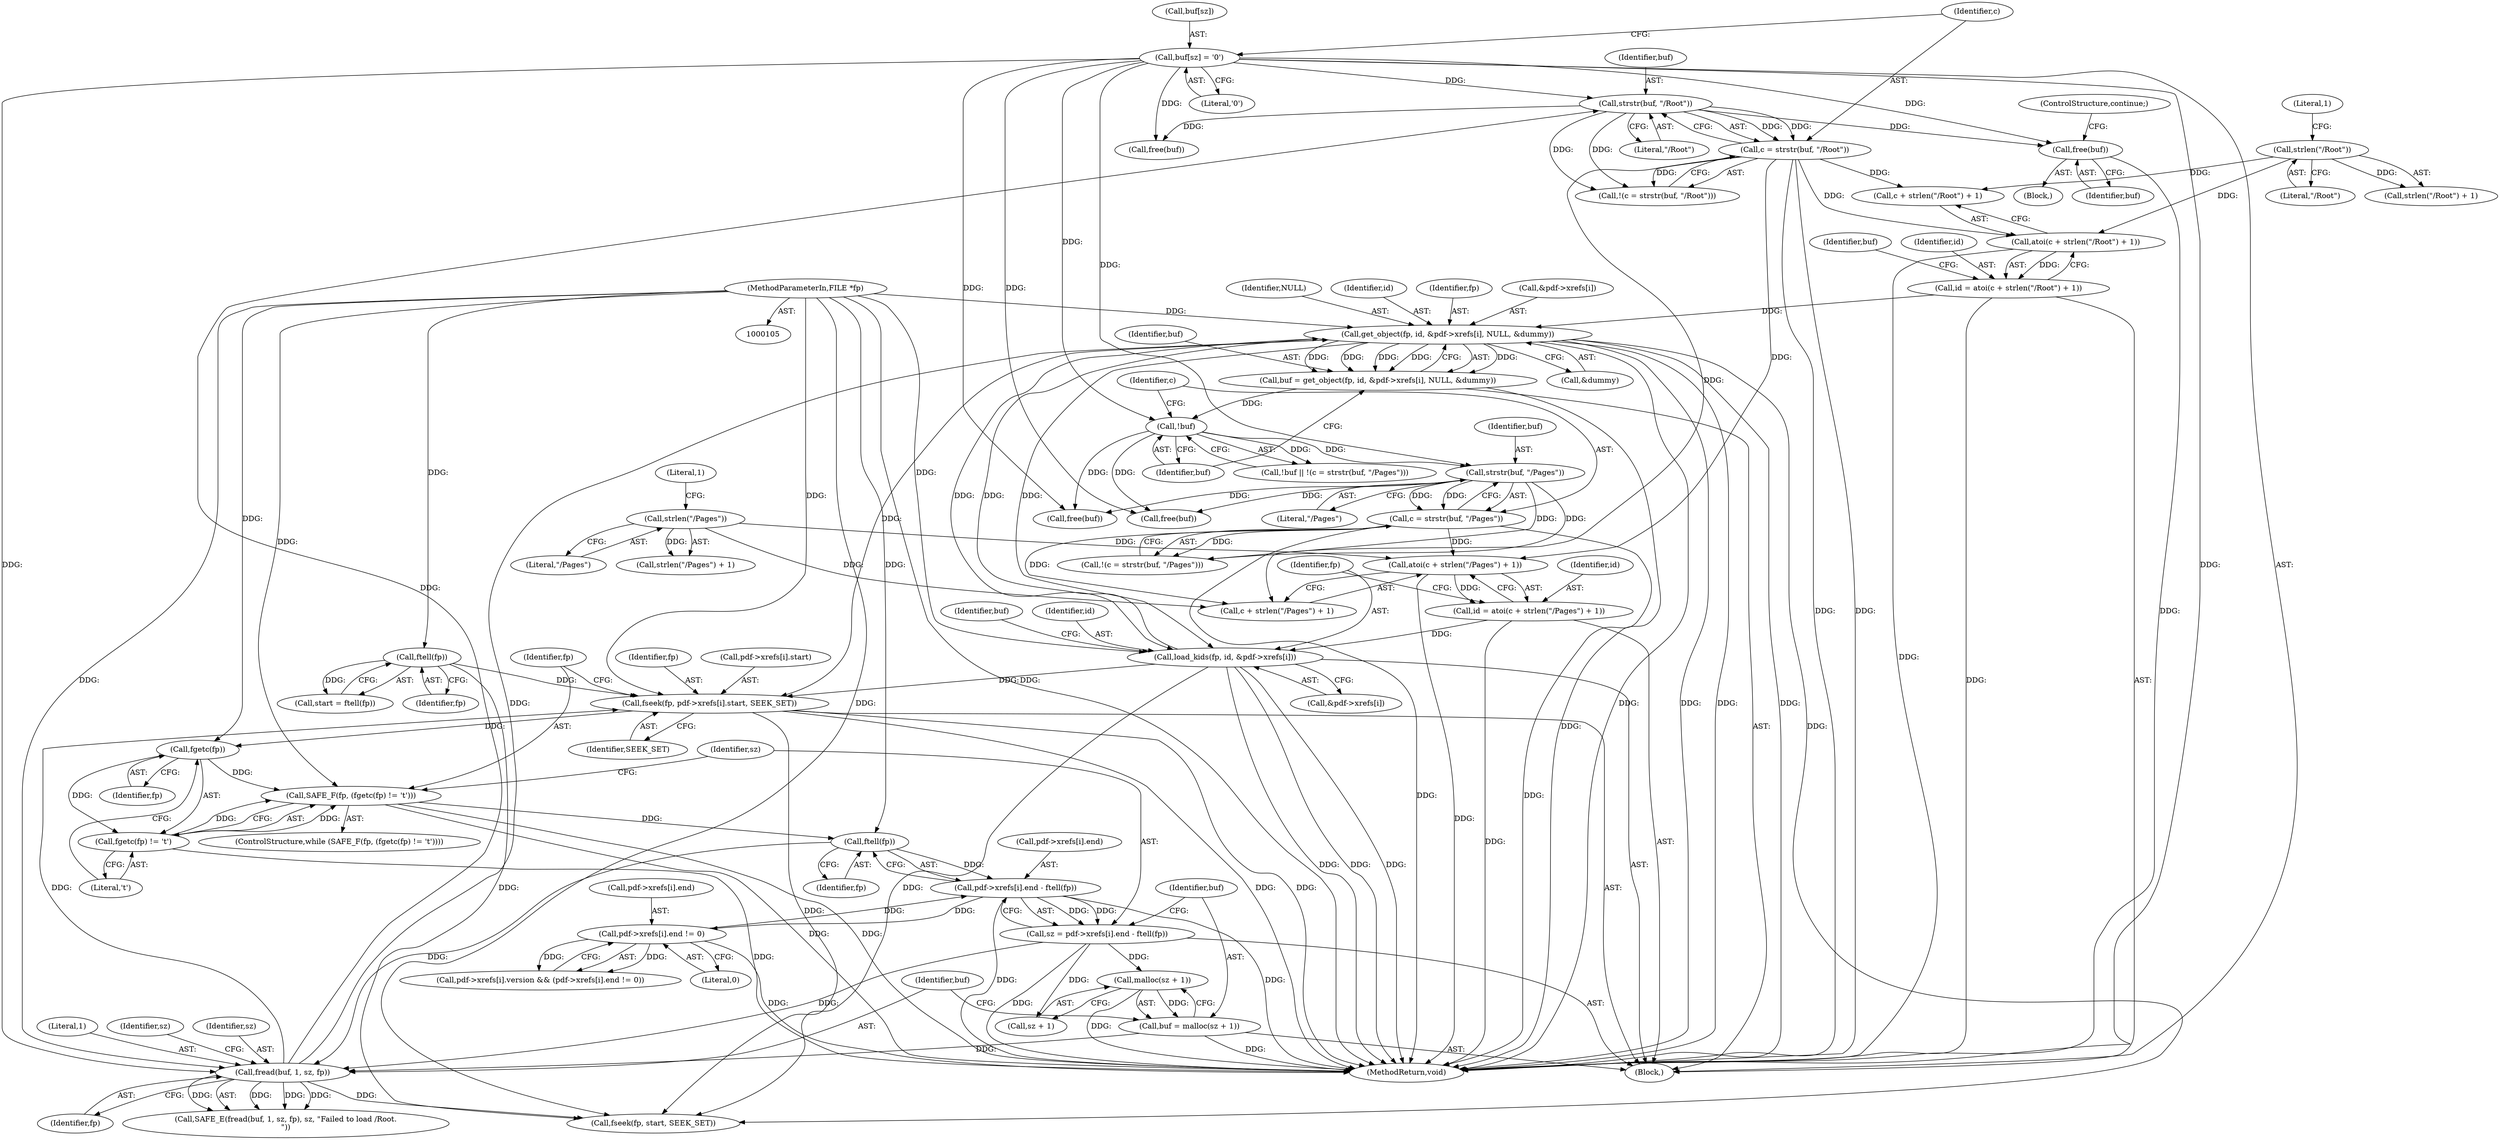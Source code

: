 digraph "0_pdfresurrect_0c4120fffa3dffe97b95c486a120eded82afe8a6_6@API" {
"1000207" [label="(Call,free(buf))"];
"1000194" [label="(Call,buf[sz] = '\0')"];
"1000203" [label="(Call,strstr(buf, \"/Root\"))"];
"1000187" [label="(Call,fread(buf, 1, sz, fp))"];
"1000180" [label="(Call,buf = malloc(sz + 1))"];
"1000182" [label="(Call,malloc(sz + 1))"];
"1000168" [label="(Call,sz = pdf->xrefs[i].end - ftell(fp))"];
"1000170" [label="(Call,pdf->xrefs[i].end - ftell(fp))"];
"1000141" [label="(Call,pdf->xrefs[i].end != 0)"];
"1000178" [label="(Call,ftell(fp))"];
"1000162" [label="(Call,SAFE_F(fp, (fgetc(fp) != 't')))"];
"1000165" [label="(Call,fgetc(fp))"];
"1000151" [label="(Call,fseek(fp, pdf->xrefs[i].start, SEEK_SET))"];
"1000258" [label="(Call,load_kids(fp, id, &pdf->xrefs[i]))"];
"1000223" [label="(Call,get_object(fp, id, &pdf->xrefs[i], NULL, &dummy))"];
"1000106" [label="(MethodParameterIn,FILE *fp)"];
"1000210" [label="(Call,id = atoi(c + strlen(\"/Root\") + 1))"];
"1000212" [label="(Call,atoi(c + strlen(\"/Root\") + 1))"];
"1000201" [label="(Call,c = strstr(buf, \"/Root\"))"];
"1000216" [label="(Call,strlen(\"/Root\"))"];
"1000249" [label="(Call,id = atoi(c + strlen(\"/Pages\") + 1))"];
"1000251" [label="(Call,atoi(c + strlen(\"/Pages\") + 1))"];
"1000240" [label="(Call,c = strstr(buf, \"/Pages\"))"];
"1000242" [label="(Call,strstr(buf, \"/Pages\"))"];
"1000237" [label="(Call,!buf)"];
"1000221" [label="(Call,buf = get_object(fp, id, &pdf->xrefs[i], NULL, &dummy))"];
"1000255" [label="(Call,strlen(\"/Pages\"))"];
"1000118" [label="(Call,ftell(fp))"];
"1000164" [label="(Call,fgetc(fp) != 't')"];
"1000202" [label="(Identifier,c)"];
"1000208" [label="(Identifier,buf)"];
"1000182" [label="(Call,malloc(sz + 1))"];
"1000250" [label="(Identifier,id)"];
"1000212" [label="(Call,atoi(c + strlen(\"/Root\") + 1))"];
"1000210" [label="(Call,id = atoi(c + strlen(\"/Root\") + 1))"];
"1000194" [label="(Call,buf[sz] = '\0')"];
"1000216" [label="(Call,strlen(\"/Root\"))"];
"1000164" [label="(Call,fgetc(fp) != 't')"];
"1000257" [label="(Literal,1)"];
"1000222" [label="(Identifier,buf)"];
"1000236" [label="(Call,!buf || !(c = strstr(buf, \"/Pages\")))"];
"1000161" [label="(ControlStructure,while (SAFE_F(fp, (fgetc(fp) != 't'))))"];
"1000190" [label="(Identifier,sz)"];
"1000152" [label="(Identifier,fp)"];
"1000260" [label="(Identifier,id)"];
"1000211" [label="(Identifier,id)"];
"1000188" [label="(Identifier,buf)"];
"1000165" [label="(Call,fgetc(fp))"];
"1000249" [label="(Call,id = atoi(c + strlen(\"/Pages\") + 1))"];
"1000217" [label="(Literal,\"/Root\")"];
"1000167" [label="(Literal,'t')"];
"1000195" [label="(Call,buf[sz])"];
"1000171" [label="(Call,pdf->xrefs[i].end)"];
"1000170" [label="(Call,pdf->xrefs[i].end - ftell(fp))"];
"1000166" [label="(Identifier,fp)"];
"1000251" [label="(Call,atoi(c + strlen(\"/Pages\") + 1))"];
"1000238" [label="(Identifier,buf)"];
"1000241" [label="(Identifier,c)"];
"1000269" [label="(Call,fseek(fp, start, SEEK_SET))"];
"1000232" [label="(Identifier,NULL)"];
"1000151" [label="(Call,fseek(fp, pdf->xrefs[i].start, SEEK_SET))"];
"1000106" [label="(MethodParameterIn,FILE *fp)"];
"1000119" [label="(Identifier,fp)"];
"1000189" [label="(Literal,1)"];
"1000261" [label="(Call,&pdf->xrefs[i])"];
"1000233" [label="(Call,&dummy)"];
"1000160" [label="(Identifier,SEEK_SET)"];
"1000191" [label="(Identifier,fp)"];
"1000149" [label="(Literal,0)"];
"1000268" [label="(Identifier,buf)"];
"1000221" [label="(Call,buf = get_object(fp, id, &pdf->xrefs[i], NULL, &dummy))"];
"1000150" [label="(Block,)"];
"1000201" [label="(Call,c = strstr(buf, \"/Root\"))"];
"1000205" [label="(Literal,\"/Root\")"];
"1000258" [label="(Call,load_kids(fp, id, &pdf->xrefs[i]))"];
"1000179" [label="(Identifier,fp)"];
"1000246" [label="(Call,free(buf))"];
"1000162" [label="(Call,SAFE_F(fp, (fgetc(fp) != 't')))"];
"1000142" [label="(Call,pdf->xrefs[i].end)"];
"1000220" [label="(Identifier,buf)"];
"1000223" [label="(Call,get_object(fp, id, &pdf->xrefs[i], NULL, &dummy))"];
"1000207" [label="(Call,free(buf))"];
"1000252" [label="(Call,c + strlen(\"/Pages\") + 1)"];
"1000116" [label="(Call,start = ftell(fp))"];
"1000225" [label="(Identifier,id)"];
"1000239" [label="(Call,!(c = strstr(buf, \"/Pages\")))"];
"1000215" [label="(Call,strlen(\"/Root\") + 1)"];
"1000133" [label="(Call,pdf->xrefs[i].version && (pdf->xrefs[i].end != 0))"];
"1000256" [label="(Literal,\"/Pages\")"];
"1000118" [label="(Call,ftell(fp))"];
"1000219" [label="(Call,free(buf))"];
"1000203" [label="(Call,strstr(buf, \"/Root\"))"];
"1000244" [label="(Literal,\"/Pages\")"];
"1000192" [label="(Identifier,sz)"];
"1000183" [label="(Call,sz + 1)"];
"1000200" [label="(Call,!(c = strstr(buf, \"/Root\")))"];
"1000242" [label="(Call,strstr(buf, \"/Pages\"))"];
"1000206" [label="(Block,)"];
"1000259" [label="(Identifier,fp)"];
"1000209" [label="(ControlStructure,continue;)"];
"1000267" [label="(Call,free(buf))"];
"1000178" [label="(Call,ftell(fp))"];
"1000273" [label="(MethodReturn,void)"];
"1000169" [label="(Identifier,sz)"];
"1000153" [label="(Call,pdf->xrefs[i].start)"];
"1000163" [label="(Identifier,fp)"];
"1000224" [label="(Identifier,fp)"];
"1000255" [label="(Call,strlen(\"/Pages\"))"];
"1000213" [label="(Call,c + strlen(\"/Root\") + 1)"];
"1000218" [label="(Literal,1)"];
"1000187" [label="(Call,fread(buf, 1, sz, fp))"];
"1000254" [label="(Call,strlen(\"/Pages\") + 1)"];
"1000141" [label="(Call,pdf->xrefs[i].end != 0)"];
"1000237" [label="(Call,!buf)"];
"1000204" [label="(Identifier,buf)"];
"1000240" [label="(Call,c = strstr(buf, \"/Pages\"))"];
"1000180" [label="(Call,buf = malloc(sz + 1))"];
"1000243" [label="(Identifier,buf)"];
"1000168" [label="(Call,sz = pdf->xrefs[i].end - ftell(fp))"];
"1000181" [label="(Identifier,buf)"];
"1000198" [label="(Literal,'\0')"];
"1000226" [label="(Call,&pdf->xrefs[i])"];
"1000186" [label="(Call,SAFE_E(fread(buf, 1, sz, fp), sz, \"Failed to load /Root.\n\"))"];
"1000207" -> "1000206"  [label="AST: "];
"1000207" -> "1000208"  [label="CFG: "];
"1000208" -> "1000207"  [label="AST: "];
"1000209" -> "1000207"  [label="CFG: "];
"1000207" -> "1000273"  [label="DDG: "];
"1000194" -> "1000207"  [label="DDG: "];
"1000203" -> "1000207"  [label="DDG: "];
"1000194" -> "1000150"  [label="AST: "];
"1000194" -> "1000198"  [label="CFG: "];
"1000195" -> "1000194"  [label="AST: "];
"1000198" -> "1000194"  [label="AST: "];
"1000202" -> "1000194"  [label="CFG: "];
"1000194" -> "1000273"  [label="DDG: "];
"1000194" -> "1000187"  [label="DDG: "];
"1000194" -> "1000203"  [label="DDG: "];
"1000194" -> "1000219"  [label="DDG: "];
"1000194" -> "1000237"  [label="DDG: "];
"1000194" -> "1000242"  [label="DDG: "];
"1000194" -> "1000246"  [label="DDG: "];
"1000194" -> "1000267"  [label="DDG: "];
"1000203" -> "1000201"  [label="AST: "];
"1000203" -> "1000205"  [label="CFG: "];
"1000204" -> "1000203"  [label="AST: "];
"1000205" -> "1000203"  [label="AST: "];
"1000201" -> "1000203"  [label="CFG: "];
"1000203" -> "1000200"  [label="DDG: "];
"1000203" -> "1000200"  [label="DDG: "];
"1000203" -> "1000201"  [label="DDG: "];
"1000203" -> "1000201"  [label="DDG: "];
"1000187" -> "1000203"  [label="DDG: "];
"1000203" -> "1000219"  [label="DDG: "];
"1000187" -> "1000186"  [label="AST: "];
"1000187" -> "1000191"  [label="CFG: "];
"1000188" -> "1000187"  [label="AST: "];
"1000189" -> "1000187"  [label="AST: "];
"1000190" -> "1000187"  [label="AST: "];
"1000191" -> "1000187"  [label="AST: "];
"1000192" -> "1000187"  [label="CFG: "];
"1000187" -> "1000151"  [label="DDG: "];
"1000187" -> "1000186"  [label="DDG: "];
"1000187" -> "1000186"  [label="DDG: "];
"1000187" -> "1000186"  [label="DDG: "];
"1000187" -> "1000186"  [label="DDG: "];
"1000180" -> "1000187"  [label="DDG: "];
"1000168" -> "1000187"  [label="DDG: "];
"1000178" -> "1000187"  [label="DDG: "];
"1000106" -> "1000187"  [label="DDG: "];
"1000187" -> "1000223"  [label="DDG: "];
"1000187" -> "1000269"  [label="DDG: "];
"1000180" -> "1000150"  [label="AST: "];
"1000180" -> "1000182"  [label="CFG: "];
"1000181" -> "1000180"  [label="AST: "];
"1000182" -> "1000180"  [label="AST: "];
"1000188" -> "1000180"  [label="CFG: "];
"1000180" -> "1000273"  [label="DDG: "];
"1000182" -> "1000180"  [label="DDG: "];
"1000182" -> "1000183"  [label="CFG: "];
"1000183" -> "1000182"  [label="AST: "];
"1000182" -> "1000273"  [label="DDG: "];
"1000168" -> "1000182"  [label="DDG: "];
"1000168" -> "1000150"  [label="AST: "];
"1000168" -> "1000170"  [label="CFG: "];
"1000169" -> "1000168"  [label="AST: "];
"1000170" -> "1000168"  [label="AST: "];
"1000181" -> "1000168"  [label="CFG: "];
"1000168" -> "1000273"  [label="DDG: "];
"1000170" -> "1000168"  [label="DDG: "];
"1000170" -> "1000168"  [label="DDG: "];
"1000168" -> "1000183"  [label="DDG: "];
"1000170" -> "1000178"  [label="CFG: "];
"1000171" -> "1000170"  [label="AST: "];
"1000178" -> "1000170"  [label="AST: "];
"1000170" -> "1000273"  [label="DDG: "];
"1000170" -> "1000273"  [label="DDG: "];
"1000170" -> "1000141"  [label="DDG: "];
"1000141" -> "1000170"  [label="DDG: "];
"1000178" -> "1000170"  [label="DDG: "];
"1000141" -> "1000133"  [label="AST: "];
"1000141" -> "1000149"  [label="CFG: "];
"1000142" -> "1000141"  [label="AST: "];
"1000149" -> "1000141"  [label="AST: "];
"1000133" -> "1000141"  [label="CFG: "];
"1000141" -> "1000273"  [label="DDG: "];
"1000141" -> "1000133"  [label="DDG: "];
"1000141" -> "1000133"  [label="DDG: "];
"1000178" -> "1000179"  [label="CFG: "];
"1000179" -> "1000178"  [label="AST: "];
"1000162" -> "1000178"  [label="DDG: "];
"1000106" -> "1000178"  [label="DDG: "];
"1000162" -> "1000161"  [label="AST: "];
"1000162" -> "1000164"  [label="CFG: "];
"1000163" -> "1000162"  [label="AST: "];
"1000164" -> "1000162"  [label="AST: "];
"1000169" -> "1000162"  [label="CFG: "];
"1000162" -> "1000273"  [label="DDG: "];
"1000162" -> "1000273"  [label="DDG: "];
"1000165" -> "1000162"  [label="DDG: "];
"1000106" -> "1000162"  [label="DDG: "];
"1000164" -> "1000162"  [label="DDG: "];
"1000164" -> "1000162"  [label="DDG: "];
"1000165" -> "1000164"  [label="AST: "];
"1000165" -> "1000166"  [label="CFG: "];
"1000166" -> "1000165"  [label="AST: "];
"1000167" -> "1000165"  [label="CFG: "];
"1000165" -> "1000164"  [label="DDG: "];
"1000151" -> "1000165"  [label="DDG: "];
"1000106" -> "1000165"  [label="DDG: "];
"1000151" -> "1000150"  [label="AST: "];
"1000151" -> "1000160"  [label="CFG: "];
"1000152" -> "1000151"  [label="AST: "];
"1000153" -> "1000151"  [label="AST: "];
"1000160" -> "1000151"  [label="AST: "];
"1000163" -> "1000151"  [label="CFG: "];
"1000151" -> "1000273"  [label="DDG: "];
"1000151" -> "1000273"  [label="DDG: "];
"1000258" -> "1000151"  [label="DDG: "];
"1000118" -> "1000151"  [label="DDG: "];
"1000223" -> "1000151"  [label="DDG: "];
"1000106" -> "1000151"  [label="DDG: "];
"1000151" -> "1000269"  [label="DDG: "];
"1000258" -> "1000150"  [label="AST: "];
"1000258" -> "1000261"  [label="CFG: "];
"1000259" -> "1000258"  [label="AST: "];
"1000260" -> "1000258"  [label="AST: "];
"1000261" -> "1000258"  [label="AST: "];
"1000268" -> "1000258"  [label="CFG: "];
"1000258" -> "1000273"  [label="DDG: "];
"1000258" -> "1000273"  [label="DDG: "];
"1000258" -> "1000273"  [label="DDG: "];
"1000258" -> "1000223"  [label="DDG: "];
"1000223" -> "1000258"  [label="DDG: "];
"1000223" -> "1000258"  [label="DDG: "];
"1000106" -> "1000258"  [label="DDG: "];
"1000249" -> "1000258"  [label="DDG: "];
"1000258" -> "1000269"  [label="DDG: "];
"1000223" -> "1000221"  [label="AST: "];
"1000223" -> "1000233"  [label="CFG: "];
"1000224" -> "1000223"  [label="AST: "];
"1000225" -> "1000223"  [label="AST: "];
"1000226" -> "1000223"  [label="AST: "];
"1000232" -> "1000223"  [label="AST: "];
"1000233" -> "1000223"  [label="AST: "];
"1000221" -> "1000223"  [label="CFG: "];
"1000223" -> "1000273"  [label="DDG: "];
"1000223" -> "1000273"  [label="DDG: "];
"1000223" -> "1000273"  [label="DDG: "];
"1000223" -> "1000273"  [label="DDG: "];
"1000223" -> "1000221"  [label="DDG: "];
"1000223" -> "1000221"  [label="DDG: "];
"1000223" -> "1000221"  [label="DDG: "];
"1000223" -> "1000221"  [label="DDG: "];
"1000223" -> "1000221"  [label="DDG: "];
"1000106" -> "1000223"  [label="DDG: "];
"1000210" -> "1000223"  [label="DDG: "];
"1000223" -> "1000269"  [label="DDG: "];
"1000106" -> "1000105"  [label="AST: "];
"1000106" -> "1000273"  [label="DDG: "];
"1000106" -> "1000118"  [label="DDG: "];
"1000106" -> "1000269"  [label="DDG: "];
"1000210" -> "1000150"  [label="AST: "];
"1000210" -> "1000212"  [label="CFG: "];
"1000211" -> "1000210"  [label="AST: "];
"1000212" -> "1000210"  [label="AST: "];
"1000220" -> "1000210"  [label="CFG: "];
"1000210" -> "1000273"  [label="DDG: "];
"1000212" -> "1000210"  [label="DDG: "];
"1000212" -> "1000213"  [label="CFG: "];
"1000213" -> "1000212"  [label="AST: "];
"1000212" -> "1000273"  [label="DDG: "];
"1000201" -> "1000212"  [label="DDG: "];
"1000216" -> "1000212"  [label="DDG: "];
"1000201" -> "1000200"  [label="AST: "];
"1000202" -> "1000201"  [label="AST: "];
"1000200" -> "1000201"  [label="CFG: "];
"1000201" -> "1000273"  [label="DDG: "];
"1000201" -> "1000273"  [label="DDG: "];
"1000201" -> "1000200"  [label="DDG: "];
"1000201" -> "1000213"  [label="DDG: "];
"1000201" -> "1000251"  [label="DDG: "];
"1000201" -> "1000252"  [label="DDG: "];
"1000216" -> "1000215"  [label="AST: "];
"1000216" -> "1000217"  [label="CFG: "];
"1000217" -> "1000216"  [label="AST: "];
"1000218" -> "1000216"  [label="CFG: "];
"1000216" -> "1000213"  [label="DDG: "];
"1000216" -> "1000215"  [label="DDG: "];
"1000249" -> "1000150"  [label="AST: "];
"1000249" -> "1000251"  [label="CFG: "];
"1000250" -> "1000249"  [label="AST: "];
"1000251" -> "1000249"  [label="AST: "];
"1000259" -> "1000249"  [label="CFG: "];
"1000249" -> "1000273"  [label="DDG: "];
"1000251" -> "1000249"  [label="DDG: "];
"1000251" -> "1000252"  [label="CFG: "];
"1000252" -> "1000251"  [label="AST: "];
"1000251" -> "1000273"  [label="DDG: "];
"1000240" -> "1000251"  [label="DDG: "];
"1000255" -> "1000251"  [label="DDG: "];
"1000240" -> "1000239"  [label="AST: "];
"1000240" -> "1000242"  [label="CFG: "];
"1000241" -> "1000240"  [label="AST: "];
"1000242" -> "1000240"  [label="AST: "];
"1000239" -> "1000240"  [label="CFG: "];
"1000240" -> "1000273"  [label="DDG: "];
"1000240" -> "1000273"  [label="DDG: "];
"1000240" -> "1000239"  [label="DDG: "];
"1000242" -> "1000240"  [label="DDG: "];
"1000242" -> "1000240"  [label="DDG: "];
"1000240" -> "1000252"  [label="DDG: "];
"1000242" -> "1000244"  [label="CFG: "];
"1000243" -> "1000242"  [label="AST: "];
"1000244" -> "1000242"  [label="AST: "];
"1000242" -> "1000239"  [label="DDG: "];
"1000242" -> "1000239"  [label="DDG: "];
"1000237" -> "1000242"  [label="DDG: "];
"1000242" -> "1000246"  [label="DDG: "];
"1000242" -> "1000267"  [label="DDG: "];
"1000237" -> "1000236"  [label="AST: "];
"1000237" -> "1000238"  [label="CFG: "];
"1000238" -> "1000237"  [label="AST: "];
"1000241" -> "1000237"  [label="CFG: "];
"1000236" -> "1000237"  [label="CFG: "];
"1000237" -> "1000236"  [label="DDG: "];
"1000221" -> "1000237"  [label="DDG: "];
"1000237" -> "1000246"  [label="DDG: "];
"1000237" -> "1000267"  [label="DDG: "];
"1000221" -> "1000150"  [label="AST: "];
"1000222" -> "1000221"  [label="AST: "];
"1000238" -> "1000221"  [label="CFG: "];
"1000221" -> "1000273"  [label="DDG: "];
"1000255" -> "1000254"  [label="AST: "];
"1000255" -> "1000256"  [label="CFG: "];
"1000256" -> "1000255"  [label="AST: "];
"1000257" -> "1000255"  [label="CFG: "];
"1000255" -> "1000252"  [label="DDG: "];
"1000255" -> "1000254"  [label="DDG: "];
"1000118" -> "1000116"  [label="AST: "];
"1000118" -> "1000119"  [label="CFG: "];
"1000119" -> "1000118"  [label="AST: "];
"1000116" -> "1000118"  [label="CFG: "];
"1000118" -> "1000116"  [label="DDG: "];
"1000118" -> "1000269"  [label="DDG: "];
"1000164" -> "1000167"  [label="CFG: "];
"1000167" -> "1000164"  [label="AST: "];
"1000164" -> "1000273"  [label="DDG: "];
}
